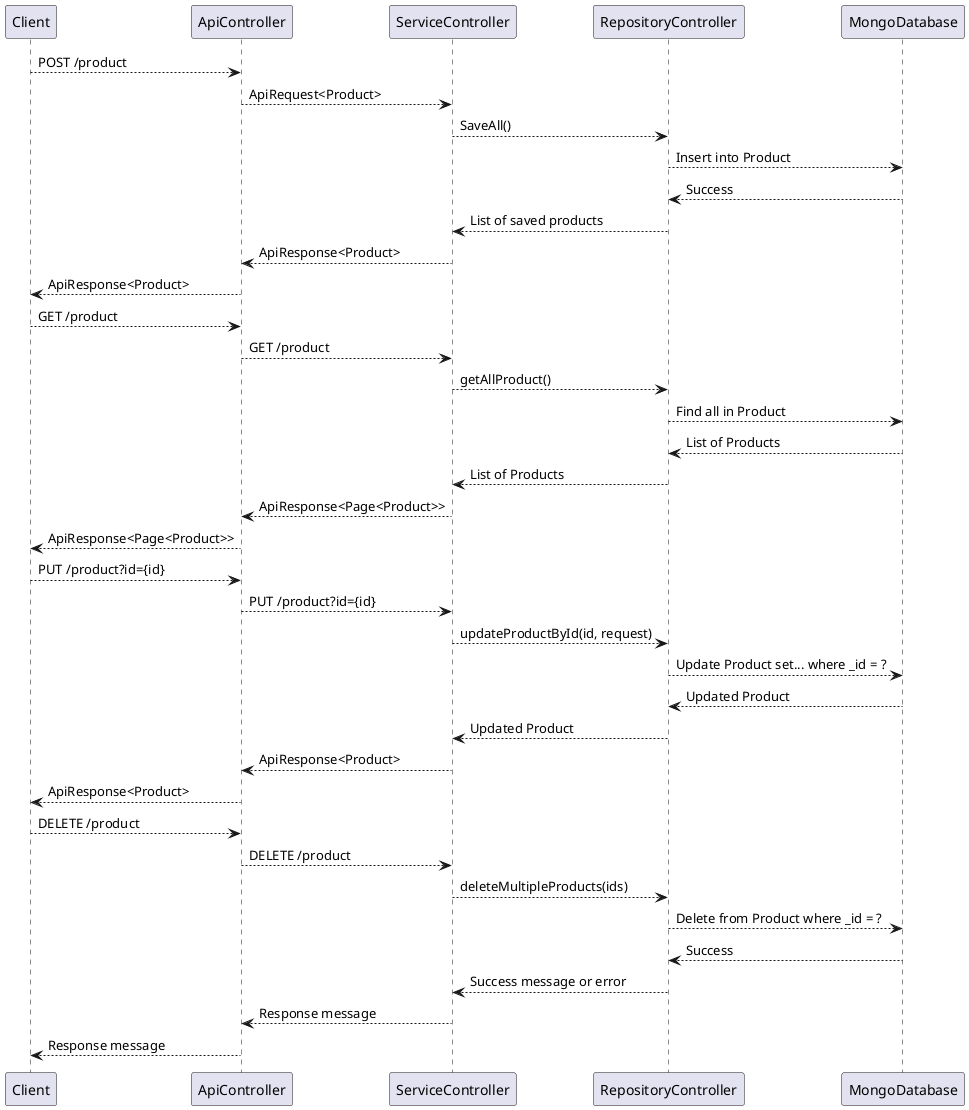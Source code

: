 @startuml


Client --> ApiController: POST /product

ApiController --> ServiceController: ApiRequest<Product>
ServiceController --> RepositoryController: SaveAll()
RepositoryController --> MongoDatabase : Insert into Product
MongoDatabase --> RepositoryController: Success
RepositoryController --> ServiceController: List of saved products
ServiceController --> ApiController: ApiResponse<Product>
ApiController --> Client: ApiResponse<Product>

Client --> ApiController: GET /product
ApiController --> ServiceController: GET /product
ServiceController --> RepositoryController: getAllProduct()
RepositoryController --> MongoDatabase: Find all in Product
MongoDatabase --> RepositoryController: List of Products
RepositoryController --> ServiceController: List of Products
ServiceController --> ApiController: ApiResponse<Page<Product>>
ApiController --> Client: ApiResponse<Page<Product>>


Client --> ApiController: PUT /product?id={id}
ApiController --> ServiceController: PUT /product?id={id}
ServiceController --> RepositoryController: updateProductById(id, request)
RepositoryController --> MongoDatabase: Update Product set... where _id = ?
MongoDatabase --> RepositoryController: Updated Product
RepositoryController --> ServiceController: Updated Product
ServiceController --> ApiController: ApiResponse<Product>
ApiController --> Client: ApiResponse<Product>

Client --> ApiController: DELETE /product
ApiController --> ServiceController: DELETE /product
ServiceController --> RepositoryController: deleteMultipleProducts(ids)
RepositoryController --> MongoDatabase: Delete from Product where _id = ?
MongoDatabase --> RepositoryController: Success
RepositoryController --> ServiceController: Success message or error
ServiceController --> ApiController: Response message
ApiController --> Client: Response message

@enduml
